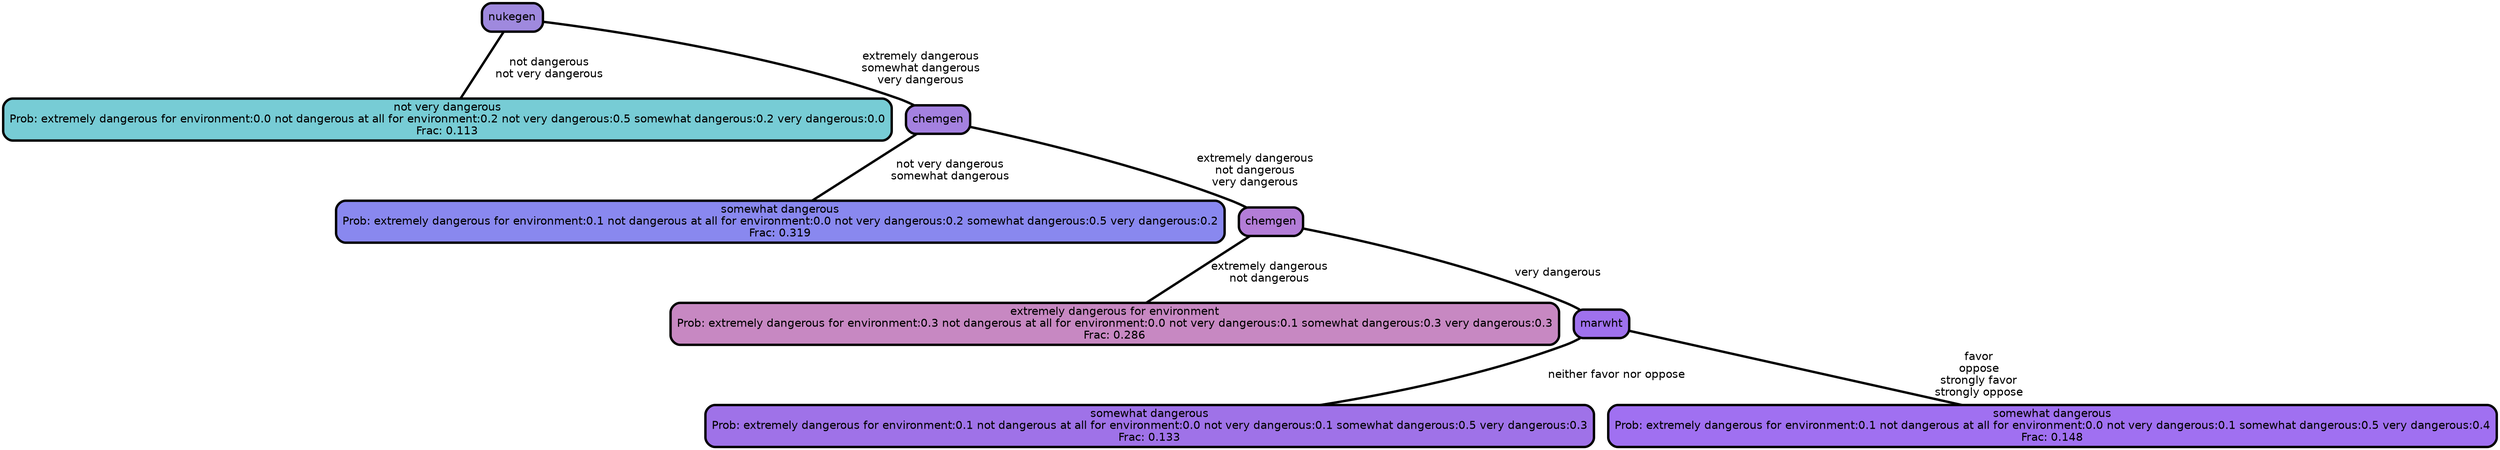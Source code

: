 graph Tree {
node [shape=box, style="filled, rounded",color="black",penwidth="3",fontcolor="black",                 fontname=helvetica] ;
graph [ranksep="0 equally", splines=straight,                 bgcolor=transparent, dpi=200] ;
edge [fontname=helvetica, color=black] ;
0 [label="not very dangerous
Prob: extremely dangerous for environment:0.0 not dangerous at all for environment:0.2 not very dangerous:0.5 somewhat dangerous:0.2 very dangerous:0.0
Frac: 0.113", fillcolor="#77ccd5"] ;
1 [label="nukegen", fillcolor="#9f89de"] ;
2 [label="somewhat dangerous
Prob: extremely dangerous for environment:0.1 not dangerous at all for environment:0.0 not very dangerous:0.2 somewhat dangerous:0.5 very dangerous:0.2
Frac: 0.319", fillcolor="#8988ef"] ;
3 [label="chemgen", fillcolor="#a481e0"] ;
4 [label="extremely dangerous for environment
Prob: extremely dangerous for environment:0.3 not dangerous at all for environment:0.0 not very dangerous:0.1 somewhat dangerous:0.3 very dangerous:0.3
Frac: 0.286", fillcolor="#c788c2"] ;
5 [label="chemgen", fillcolor="#b37dd7"] ;
6 [label="somewhat dangerous
Prob: extremely dangerous for environment:0.1 not dangerous at all for environment:0.0 not very dangerous:0.1 somewhat dangerous:0.5 very dangerous:0.3
Frac: 0.133", fillcolor="#9f72e8"] ;
7 [label="marwht", fillcolor="#9f71ed"] ;
8 [label="somewhat dangerous
Prob: extremely dangerous for environment:0.1 not dangerous at all for environment:0.0 not very dangerous:0.1 somewhat dangerous:0.5 very dangerous:0.4
Frac: 0.148", fillcolor="#a070f1"] ;
1 -- 0 [label=" not dangerous\n not very dangerous",penwidth=3] ;
1 -- 3 [label=" extremely dangerous\n somewhat dangerous\n very dangerous",penwidth=3] ;
3 -- 2 [label=" not very dangerous\n somewhat dangerous",penwidth=3] ;
3 -- 5 [label=" extremely dangerous\n not dangerous\n very dangerous",penwidth=3] ;
5 -- 4 [label=" extremely dangerous\n not dangerous",penwidth=3] ;
5 -- 7 [label=" very dangerous",penwidth=3] ;
7 -- 6 [label=" neither favor nor oppose",penwidth=3] ;
7 -- 8 [label=" favor\n oppose\n strongly favor\n strongly oppose",penwidth=3] ;
{rank = same;}}